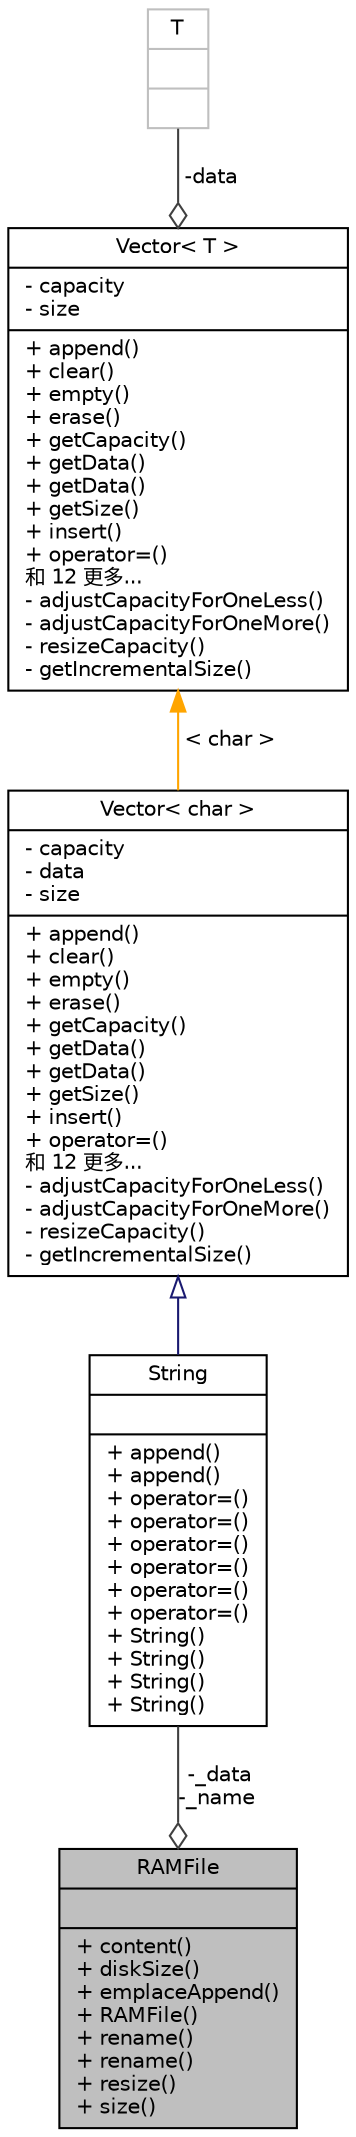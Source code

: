 digraph "RAMFile"
{
  edge [fontname="Helvetica",fontsize="10",labelfontname="Helvetica",labelfontsize="10"];
  node [fontname="Helvetica",fontsize="10",shape=record];
  Node742 [label="{RAMFile\n||+ content()\l+ diskSize()\l+ emplaceAppend()\l+ RAMFile()\l+ rename()\l+ rename()\l+ resize()\l+ size()\l}",height=0.2,width=0.4,color="black", fillcolor="grey75", style="filled", fontcolor="black"];
  Node743 -> Node742 [color="grey25",fontsize="10",style="solid",label=" -_data\n-_name" ,arrowhead="odiamond",fontname="Helvetica"];
  Node743 [label="{String\n||+ append()\l+ append()\l+ operator=()\l+ operator=()\l+ operator=()\l+ operator=()\l+ operator=()\l+ operator=()\l+ String()\l+ String()\l+ String()\l+ String()\l}",height=0.2,width=0.4,color="black", fillcolor="white", style="filled",URL="$de/d61/class_string.html"];
  Node744 -> Node743 [dir="back",color="midnightblue",fontsize="10",style="solid",arrowtail="onormal",fontname="Helvetica"];
  Node744 [label="{Vector\< char \>\n|- capacity\l- data\l- size\l|+ append()\l+ clear()\l+ empty()\l+ erase()\l+ getCapacity()\l+ getData()\l+ getData()\l+ getSize()\l+ insert()\l+ operator=()\l和 12 更多...\l- adjustCapacityForOneLess()\l- adjustCapacityForOneMore()\l- resizeCapacity()\l- getIncrementalSize()\l}",height=0.2,width=0.4,color="black", fillcolor="white", style="filled",URL="$d5/db2/class_vector.html"];
  Node745 -> Node744 [dir="back",color="orange",fontsize="10",style="solid",label=" \< char \>" ,fontname="Helvetica"];
  Node745 [label="{Vector\< T \>\n|- capacity\l- size\l|+ append()\l+ clear()\l+ empty()\l+ erase()\l+ getCapacity()\l+ getData()\l+ getData()\l+ getSize()\l+ insert()\l+ operator=()\l和 12 更多...\l- adjustCapacityForOneLess()\l- adjustCapacityForOneMore()\l- resizeCapacity()\l- getIncrementalSize()\l}",height=0.2,width=0.4,color="black", fillcolor="white", style="filled",URL="$d5/db2/class_vector.html"];
  Node746 -> Node745 [color="grey25",fontsize="10",style="solid",label=" -data" ,arrowhead="odiamond",fontname="Helvetica"];
  Node746 [label="{T\n||}",height=0.2,width=0.4,color="grey75", fillcolor="white", style="filled"];
}
